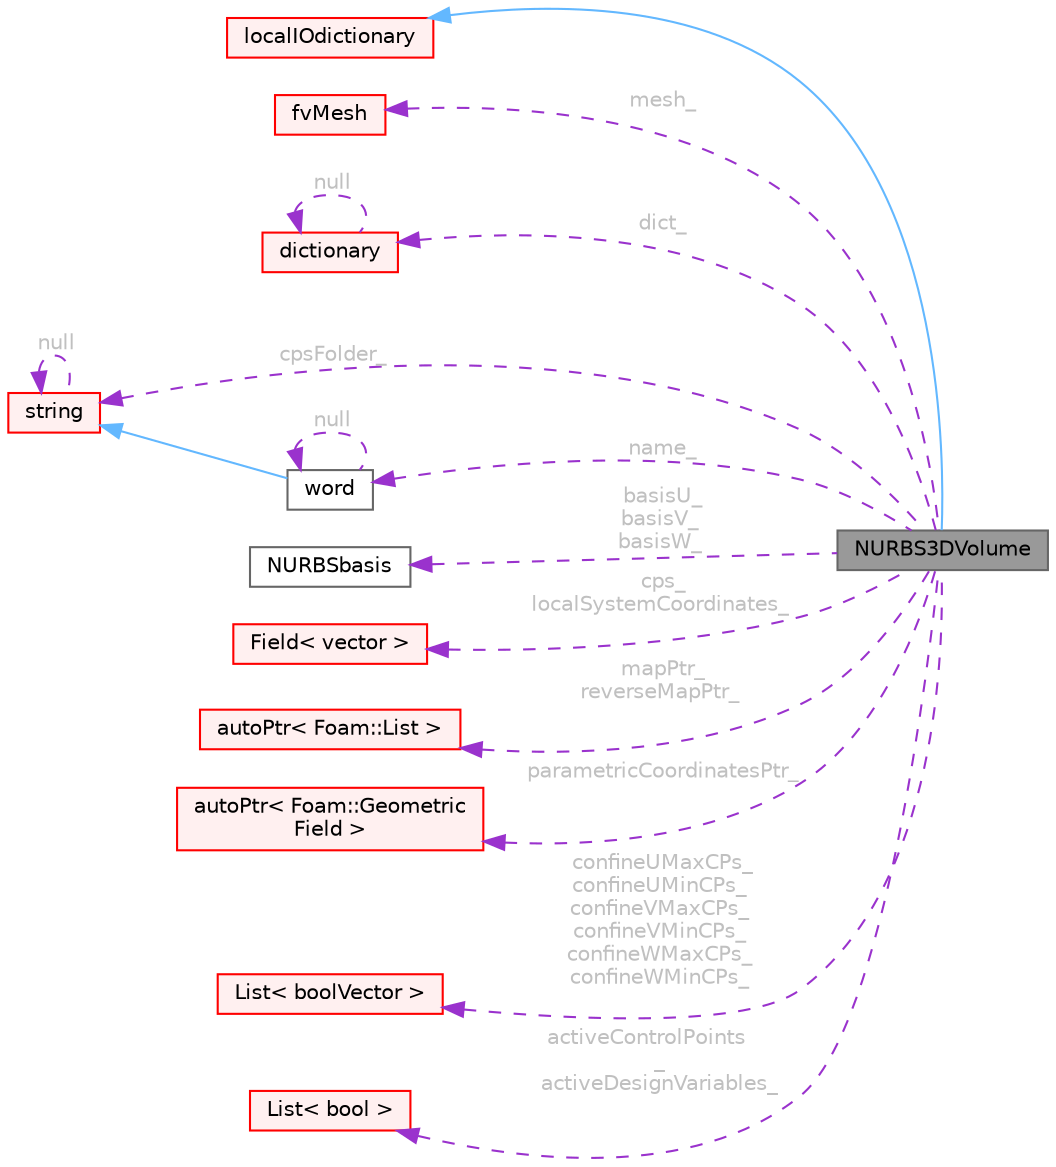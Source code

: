 digraph "NURBS3DVolume"
{
 // LATEX_PDF_SIZE
  bgcolor="transparent";
  edge [fontname=Helvetica,fontsize=10,labelfontname=Helvetica,labelfontsize=10];
  node [fontname=Helvetica,fontsize=10,shape=box,height=0.2,width=0.4];
  rankdir="LR";
  Node1 [id="Node000001",label="NURBS3DVolume",height=0.2,width=0.4,color="gray40", fillcolor="grey60", style="filled", fontcolor="black",tooltip="NURBS3DVolume morpher. Includes support functions for gradient computations Base class providing supp..."];
  Node2 -> Node1 [id="edge1_Node000001_Node000002",dir="back",color="steelblue1",style="solid",tooltip=" "];
  Node2 [id="Node000002",label="localIOdictionary",height=0.2,width=0.4,color="red", fillcolor="#FFF0F0", style="filled",URL="$classFoam_1_1localIOdictionary.html",tooltip="localIOdictionary is derived from IOdictionary but excludes parallel master reading."];
  Node15 -> Node1 [id="edge2_Node000001_Node000015",dir="back",color="darkorchid3",style="dashed",tooltip=" ",label=" mesh_",fontcolor="grey" ];
  Node15 [id="Node000015",label="fvMesh",height=0.2,width=0.4,color="red", fillcolor="#FFF0F0", style="filled",URL="$classFoam_1_1fvMesh.html",tooltip="Mesh data needed to do the Finite Volume discretisation."];
  Node9 -> Node1 [id="edge3_Node000001_Node000009",dir="back",color="darkorchid3",style="dashed",tooltip=" ",label=" dict_",fontcolor="grey" ];
  Node9 [id="Node000009",label="dictionary",height=0.2,width=0.4,color="red", fillcolor="#FFF0F0", style="filled",URL="$classFoam_1_1dictionary.html",tooltip="A list of keyword definitions, which are a keyword followed by a number of values (eg,..."];
  Node9 -> Node9 [id="edge4_Node000009_Node000009",dir="back",color="darkorchid3",style="dashed",tooltip=" ",label=" null",fontcolor="grey" ];
  Node22 -> Node1 [id="edge5_Node000001_Node000022",dir="back",color="darkorchid3",style="dashed",tooltip=" ",label=" name_",fontcolor="grey" ];
  Node22 [id="Node000022",label="word",height=0.2,width=0.4,color="gray40", fillcolor="white", style="filled",URL="$classFoam_1_1word.html",tooltip="A class for handling words, derived from Foam::string."];
  Node23 -> Node22 [id="edge6_Node000022_Node000023",dir="back",color="steelblue1",style="solid",tooltip=" "];
  Node23 [id="Node000023",label="string",height=0.2,width=0.4,color="red", fillcolor="#FFF0F0", style="filled",URL="$classFoam_1_1string.html",tooltip="A class for handling character strings derived from std::string."];
  Node23 -> Node23 [id="edge7_Node000023_Node000023",dir="back",color="darkorchid3",style="dashed",tooltip=" ",label=" null",fontcolor="grey" ];
  Node22 -> Node22 [id="edge8_Node000022_Node000022",dir="back",color="darkorchid3",style="dashed",tooltip=" ",label=" null",fontcolor="grey" ];
  Node55 -> Node1 [id="edge9_Node000001_Node000055",dir="back",color="darkorchid3",style="dashed",tooltip=" ",label=" basisU_\nbasisV_\nbasisW_",fontcolor="grey" ];
  Node55 [id="Node000055",label="NURBSbasis",height=0.2,width=0.4,color="gray40", fillcolor="white", style="filled",URL="$classFoam_1_1NURBSbasis.html",tooltip="NURBSbasis function. Used to construct NURBS curves, surfaces and volumes."];
  Node56 -> Node1 [id="edge10_Node000001_Node000056",dir="back",color="darkorchid3",style="dashed",tooltip=" ",label=" cps_\nlocalSystemCoordinates_",fontcolor="grey" ];
  Node56 [id="Node000056",label="Field\< vector \>",height=0.2,width=0.4,color="red", fillcolor="#FFF0F0", style="filled",URL="$classFoam_1_1Field.html",tooltip=" "];
  Node59 -> Node1 [id="edge11_Node000001_Node000059",dir="back",color="darkorchid3",style="dashed",tooltip=" ",label=" mapPtr_\nreverseMapPtr_",fontcolor="grey" ];
  Node59 [id="Node000059",label="autoPtr\< Foam::List \>",height=0.2,width=0.4,color="red", fillcolor="#FFF0F0", style="filled",URL="$classFoam_1_1autoPtr.html",tooltip=" "];
  Node61 -> Node1 [id="edge12_Node000001_Node000061",dir="back",color="darkorchid3",style="dashed",tooltip=" ",label=" parametricCoordinatesPtr_",fontcolor="grey" ];
  Node61 [id="Node000061",label="autoPtr\< Foam::Geometric\lField \>",height=0.2,width=0.4,color="red", fillcolor="#FFF0F0", style="filled",URL="$classFoam_1_1autoPtr.html",tooltip=" "];
  Node62 -> Node1 [id="edge13_Node000001_Node000062",dir="back",color="darkorchid3",style="dashed",tooltip=" ",label=" confineUMaxCPs_\nconfineUMinCPs_\nconfineVMaxCPs_\nconfineVMinCPs_\nconfineWMaxCPs_\nconfineWMinCPs_",fontcolor="grey" ];
  Node62 [id="Node000062",label="List\< boolVector \>",height=0.2,width=0.4,color="red", fillcolor="#FFF0F0", style="filled",URL="$classFoam_1_1List.html",tooltip=" "];
  Node64 -> Node1 [id="edge14_Node000001_Node000064",dir="back",color="darkorchid3",style="dashed",tooltip=" ",label=" activeControlPoints\l_\nactiveDesignVariables_",fontcolor="grey" ];
  Node64 [id="Node000064",label="List\< bool \>",height=0.2,width=0.4,color="red", fillcolor="#FFF0F0", style="filled",URL="$classFoam_1_1List.html",tooltip=" "];
  Node23 -> Node1 [id="edge15_Node000001_Node000023",dir="back",color="darkorchid3",style="dashed",tooltip=" ",label=" cpsFolder_",fontcolor="grey" ];
}
